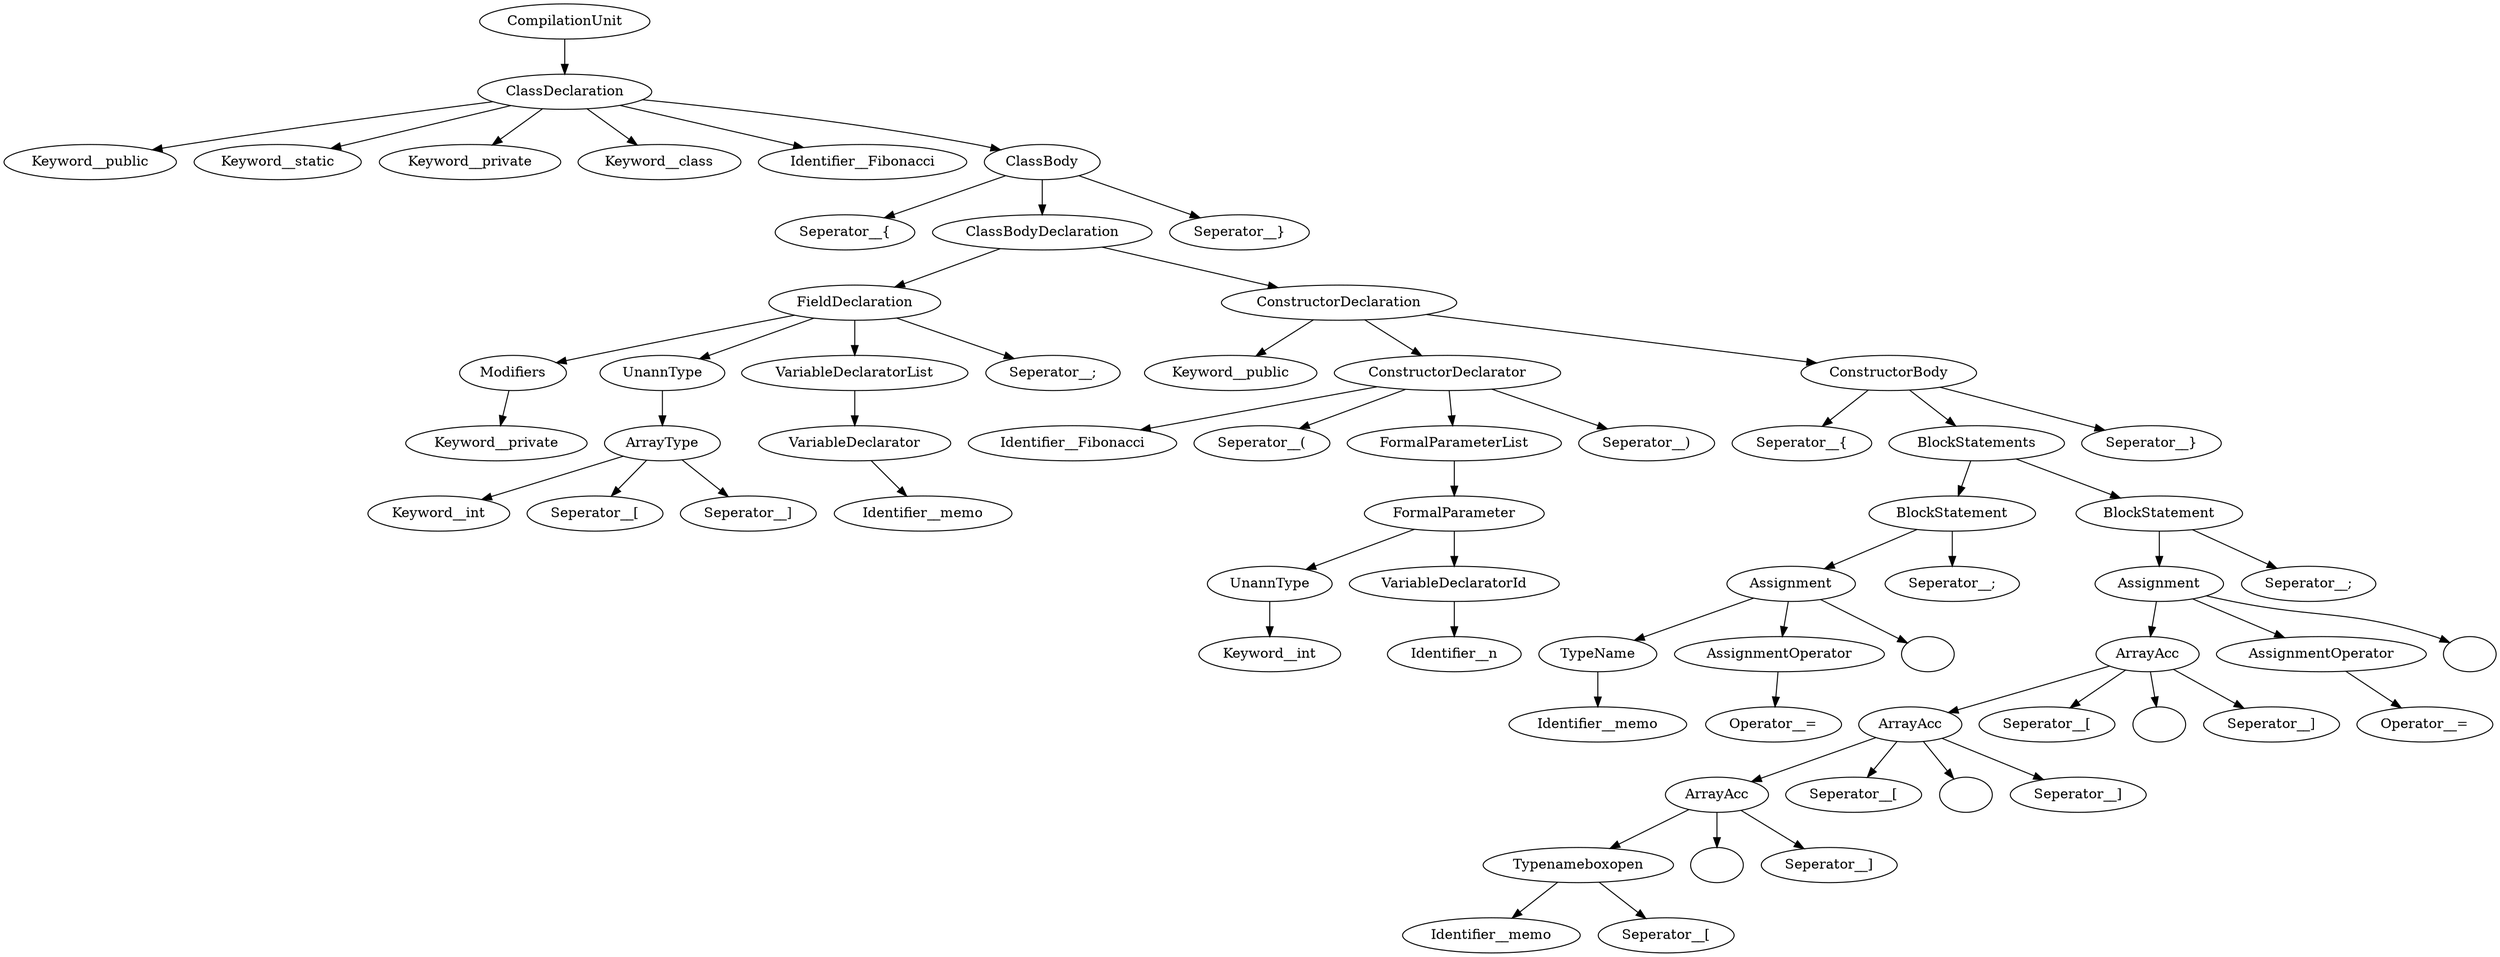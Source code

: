 digraph G {
CompilationUnit0->ClassDeclaration1->Keyword2;
Keyword2[label="Keyword__public"];
ClassDeclaration1->Keyword3;
Keyword3[label="Keyword__static"];
ClassDeclaration1->Keyword4;
Keyword4[label="Keyword__private"];
ClassDeclaration1->Keyword5;
Keyword5[label="Keyword__class"];
ClassDeclaration1->Identifier6;
Identifier6[label="Identifier__Fibonacci"];
ClassDeclaration1->ClassBody7->Seperator8;
Seperator8[label="Seperator__{"];
ClassBody7->ClassBodyDeclaration9->FieldDeclaration10->Modifiers11->Keyword12;
Keyword12[label="Keyword__private"];
Modifiers11[label="Modifiers"];
FieldDeclaration10->UnannType13->ArrayType14->Keyword15;
Keyword15[label="Keyword__int"];
ArrayType14->Seperator16;
Seperator16[label="Seperator__["];
ArrayType14->Seperator17;
Seperator17[label="Seperator__]"];
ArrayType14[label="ArrayType"];
UnannType13[label="UnannType"];
FieldDeclaration10->VariableDeclaratorList18->VariableDeclarator19->Identifier20;
Identifier20[label="Identifier__memo"];
VariableDeclarator19[label="VariableDeclarator"];
VariableDeclaratorList18[label="VariableDeclaratorList"];
FieldDeclaration10->Seperator21;
Seperator21[label="Seperator__;"];
FieldDeclaration10[label="FieldDeclaration"];
ClassBodyDeclaration9->ConstructorDeclaration22->Keyword23;
Keyword23[label="Keyword__public"];
ConstructorDeclaration22->ConstructorDeclarator24->Identifier25;
Identifier25[label="Identifier__Fibonacci"];
ConstructorDeclarator24->Seperator26;
Seperator26[label="Seperator__("];
ConstructorDeclarator24->FormalParameterList27->FormalParameter28->UnannType29->Keyword30;
Keyword30[label="Keyword__int"];
UnannType29[label="UnannType"];
FormalParameter28->VariableDeclaratorId31->Identifier32;
Identifier32[label="Identifier__n"];
VariableDeclaratorId31[label="VariableDeclaratorId"];
FormalParameter28[label="FormalParameter"];
FormalParameterList27[label="FormalParameterList"];
ConstructorDeclarator24->Seperator33;
Seperator33[label="Seperator__)"];
ConstructorDeclarator24[label="ConstructorDeclarator"];
ConstructorDeclaration22->ConstructorBody34->Seperator35;
Seperator35[label="Seperator__{"];
ConstructorBody34->BlockStatements36->BlockStatement37->Assignment38->TypeName39->Identifier40;
Identifier40[label="Identifier__memo"];
TypeName39[label="TypeName"];
Assignment38->AssignmentOperator41->Operator42;
Operator42[label="Operator__="];
AssignmentOperator41[label="AssignmentOperator"];
Assignment38->43;
43[label=""];
Assignment38[label="Assignment"];
BlockStatement37->Seperator44;
Seperator44[label="Seperator__;"];
BlockStatement37[label="BlockStatement"];
BlockStatements36->BlockStatement45->Assignment46->ArrayAcc47->ArrayAcc48->ArrayAcc49->Typenameboxopen50->Identifier51;
Identifier51[label="Identifier__memo"];
Typenameboxopen50->Seperator52;
Seperator52[label="Seperator__["];
Typenameboxopen50[label="Typenameboxopen"];
ArrayAcc49->53;
53[label=""];
ArrayAcc49->Seperator54;
Seperator54[label="Seperator__]"];
ArrayAcc49[label="ArrayAcc"];
ArrayAcc48->Seperator55;
Seperator55[label="Seperator__["];
ArrayAcc48->56;
56[label=""];
ArrayAcc48->Seperator57;
Seperator57[label="Seperator__]"];
ArrayAcc48[label="ArrayAcc"];
ArrayAcc47->Seperator58;
Seperator58[label="Seperator__["];
ArrayAcc47->59;
59[label=""];
ArrayAcc47->Seperator60;
Seperator60[label="Seperator__]"];
ArrayAcc47[label="ArrayAcc"];
Assignment46->AssignmentOperator61->Operator62;
Operator62[label="Operator__="];
AssignmentOperator61[label="AssignmentOperator"];
Assignment46->63;
63[label=""];
Assignment46[label="Assignment"];
BlockStatement45->Seperator64;
Seperator64[label="Seperator__;"];
BlockStatement45[label="BlockStatement"];
BlockStatements36[label="BlockStatements"];
ConstructorBody34->Seperator65;
Seperator65[label="Seperator__}"];
ConstructorBody34[label="ConstructorBody"];
ConstructorDeclaration22[label="ConstructorDeclaration"];
ClassBodyDeclaration9[label="ClassBodyDeclaration"];
ClassBody7->Seperator66;
Seperator66[label="Seperator__}"];
ClassBody7[label="ClassBody"];
ClassDeclaration1[label="ClassDeclaration"];
CompilationUnit0[label="CompilationUnit"];

}